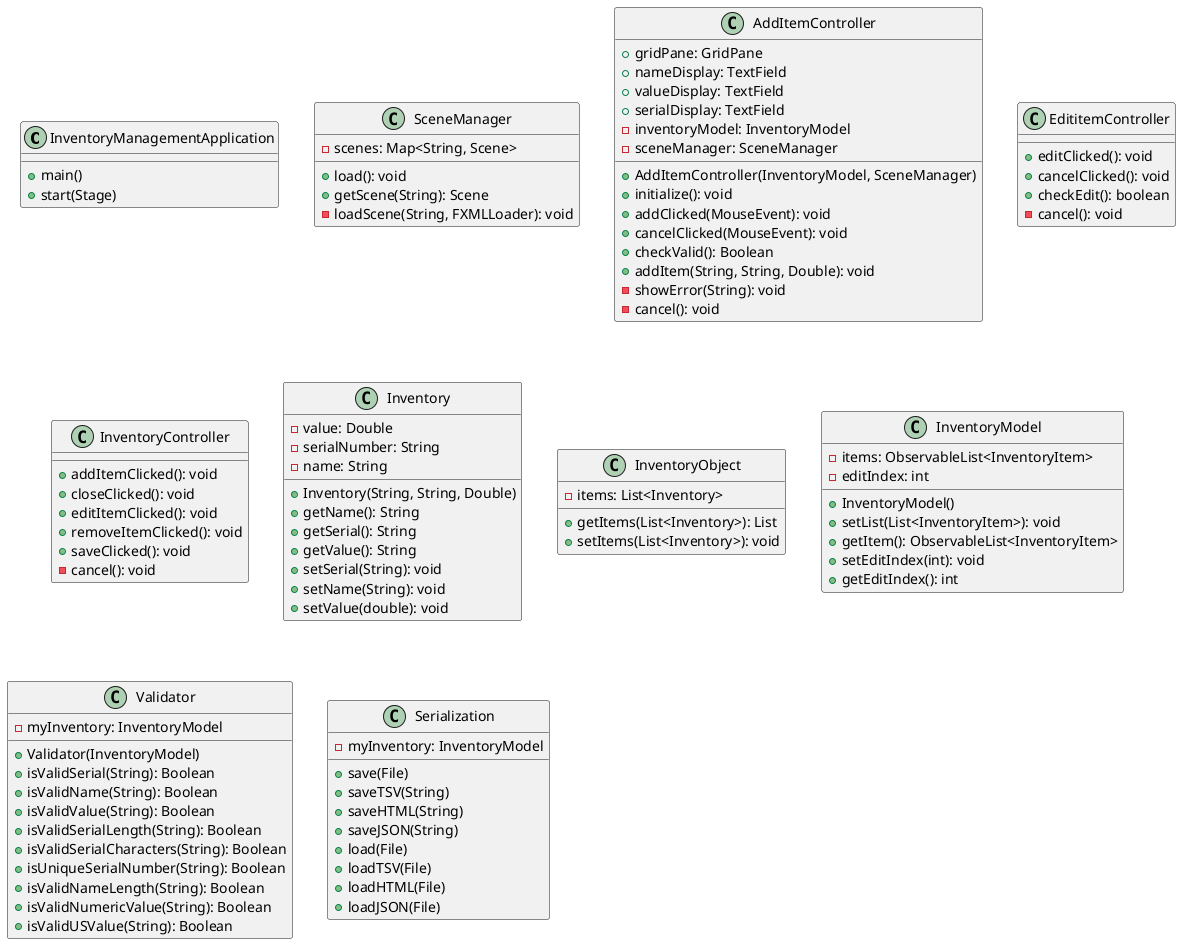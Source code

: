 @startuml
class InventoryManagementApplication{
+main()
+start(Stage)
}
class SceneManager {
    - scenes: Map<String, Scene>
    + load(): void
    + getScene(String): Scene
    - loadScene(String, FXMLLoader): void
}
class AddItemController{
    + gridPane: GridPane
    + nameDisplay: TextField
    + valueDisplay: TextField
    + serialDisplay: TextField
    - inventoryModel: InventoryModel
    - sceneManager: SceneManager
    + AddItemController(InventoryModel, SceneManager)
    + initialize(): void
    + addClicked(MouseEvent): void
    + cancelClicked(MouseEvent): void
    + checkValid(): Boolean
    + addItem(String, String, Double): void
    - showError(String): void
    - cancel(): void
}
class EdititemController{
+ editClicked(): void
+ cancelClicked(): void
+ checkEdit(): boolean
- cancel(): void
}

class InventoryController{
+ addItemClicked(): void
+ closeClicked(): void
+ editItemClicked(): void
+ removeItemClicked(): void
+ saveClicked(): void
- cancel(): void
}
class Inventory{
 - value: Double
 - serialNumber: String
 - name: String
 + Inventory(String, String, Double)
+ getName(): String
+ getSerial(): String
+ getValue(): String
+ setSerial(String): void
+ setName(String): void
+ setValue(double): void
}
class InventoryObject{
- items: List<Inventory>
+ getItems(List<Inventory>): List
+ setItems(List<Inventory>): void
}
class InventoryModel{
    - items: ObservableList<InventoryItem>
    - editIndex: int
    + InventoryModel()
    + setList(List<InventoryItem>): void
    + getItem(): ObservableList<InventoryItem>
    + setEditIndex(int): void
    + getEditIndex(): int
}
class Validator{
    - myInventory: InventoryModel
    + Validator(InventoryModel)
    + isValidSerial(String): Boolean
    + isValidName(String): Boolean
    + isValidValue(String): Boolean
    + isValidSerialLength(String): Boolean
    + isValidSerialCharacters(String): Boolean
    + isUniqueSerialNumber(String): Boolean
    + isValidNameLength(String): Boolean
    + isValidNumericValue(String): Boolean
    + isValidUSValue(String): Boolean
}
class Serialization {
    - myInventory: InventoryModel
    + save(File)
    + saveTSV(String)
    + saveHTML(String)
    + saveJSON(String)
    + load(File)
    + loadTSV(File)
    + loadHTML(File)
    + loadJSON(File)
}

@enduml
